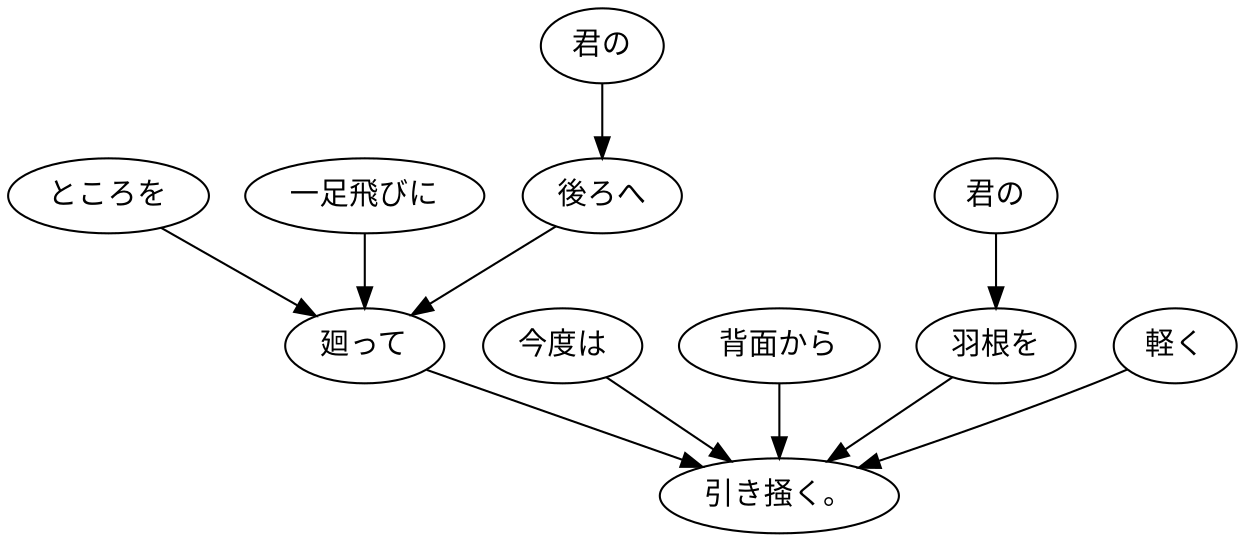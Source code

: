 digraph graph3975 {
	node0 [label="ところを"];
	node1 [label="一足飛びに"];
	node2 [label="君の"];
	node3 [label="後ろへ"];
	node4 [label="廻って"];
	node5 [label="今度は"];
	node6 [label="背面から"];
	node7 [label="君の"];
	node8 [label="羽根を"];
	node9 [label="軽く"];
	node10 [label="引き掻く。"];
	node0 -> node4;
	node1 -> node4;
	node2 -> node3;
	node3 -> node4;
	node4 -> node10;
	node5 -> node10;
	node6 -> node10;
	node7 -> node8;
	node8 -> node10;
	node9 -> node10;
}

